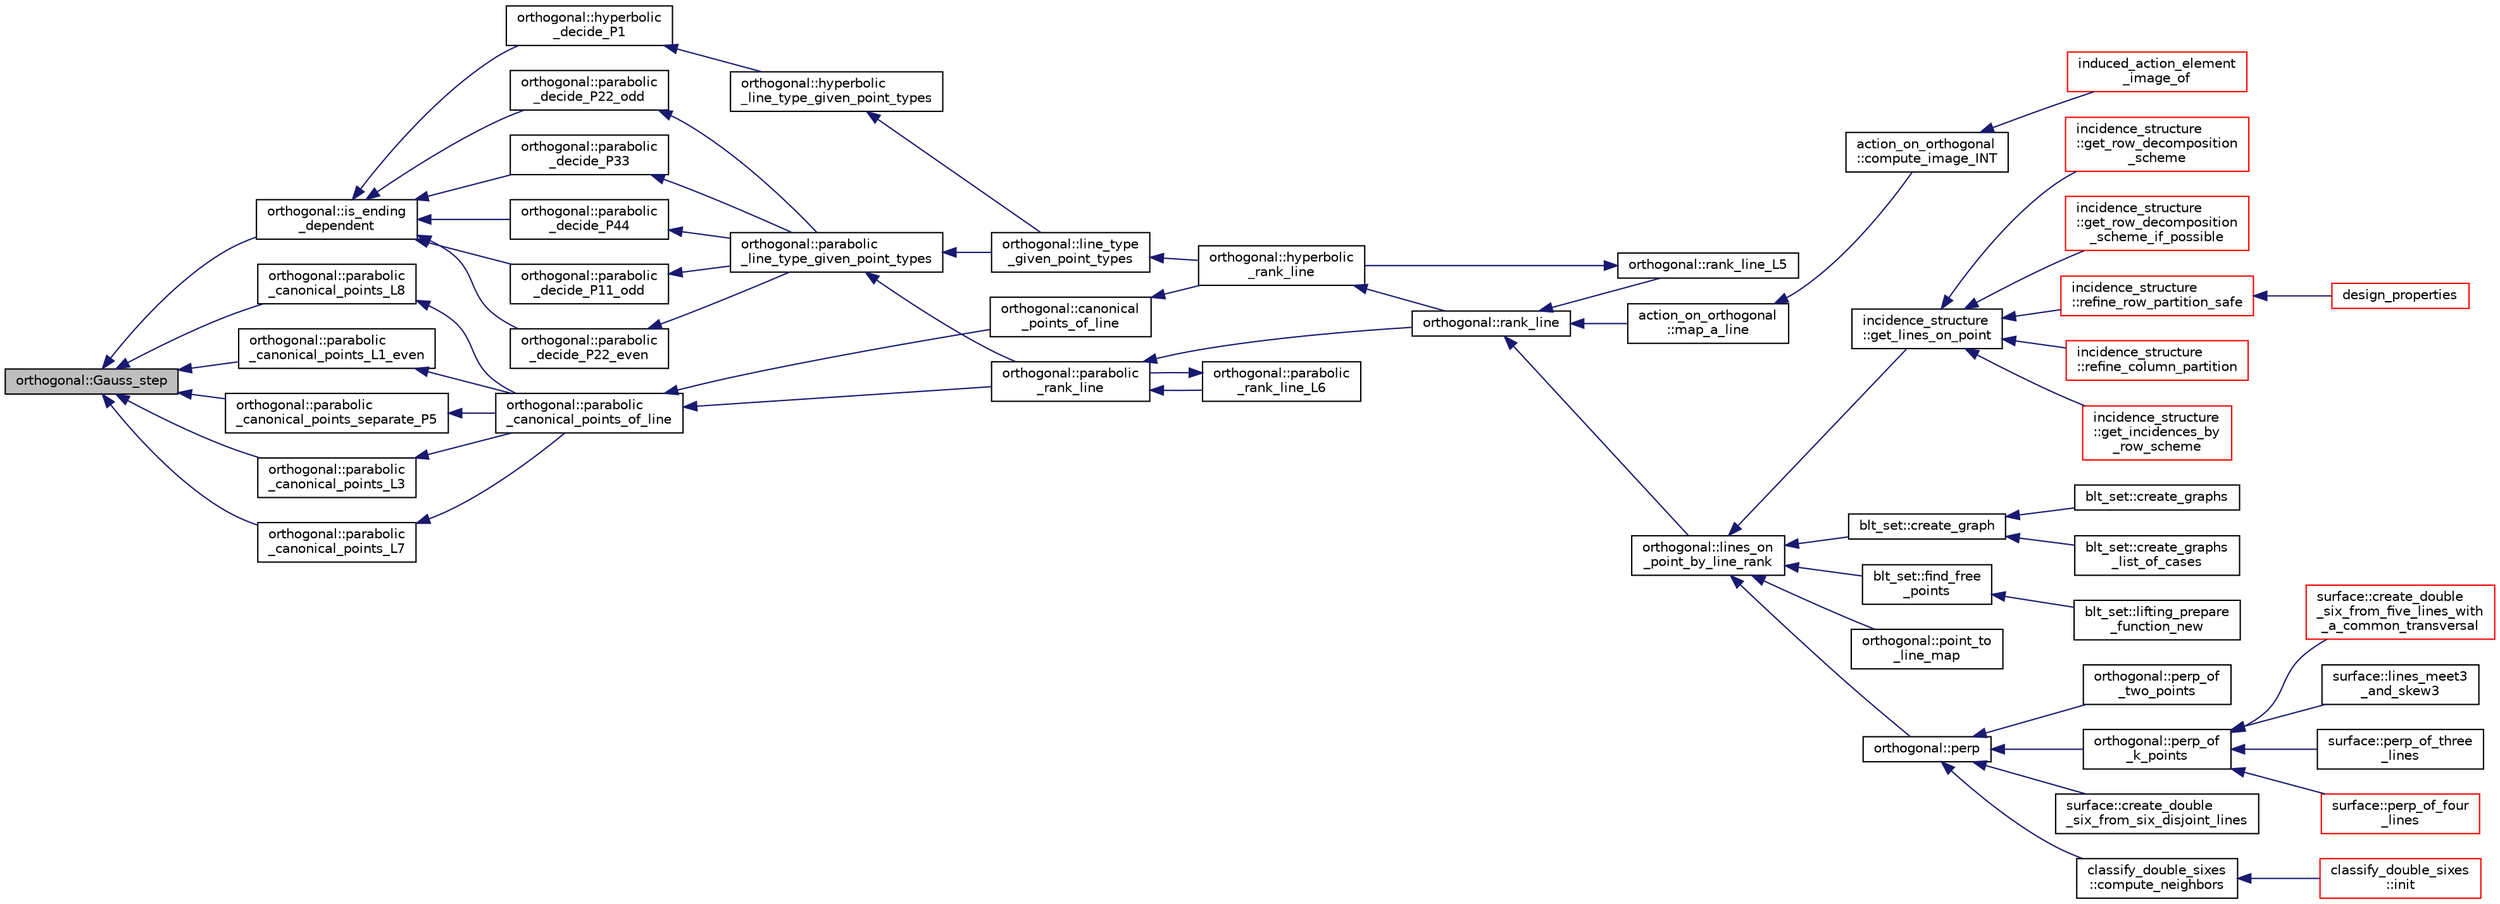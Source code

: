 digraph "orthogonal::Gauss_step"
{
  edge [fontname="Helvetica",fontsize="10",labelfontname="Helvetica",labelfontsize="10"];
  node [fontname="Helvetica",fontsize="10",shape=record];
  rankdir="LR";
  Node6226 [label="orthogonal::Gauss_step",height=0.2,width=0.4,color="black", fillcolor="grey75", style="filled", fontcolor="black"];
  Node6226 -> Node6227 [dir="back",color="midnightblue",fontsize="10",style="solid",fontname="Helvetica"];
  Node6227 [label="orthogonal::parabolic\l_canonical_points_L1_even",height=0.2,width=0.4,color="black", fillcolor="white", style="filled",URL="$d7/daa/classorthogonal.html#ab0b604545d072f29150a4004ca96444b"];
  Node6227 -> Node6228 [dir="back",color="midnightblue",fontsize="10",style="solid",fontname="Helvetica"];
  Node6228 [label="orthogonal::parabolic\l_canonical_points_of_line",height=0.2,width=0.4,color="black", fillcolor="white", style="filled",URL="$d7/daa/classorthogonal.html#a7f1b4034dcfc0c22f06242b179466594"];
  Node6228 -> Node6229 [dir="back",color="midnightblue",fontsize="10",style="solid",fontname="Helvetica"];
  Node6229 [label="orthogonal::canonical\l_points_of_line",height=0.2,width=0.4,color="black", fillcolor="white", style="filled",URL="$d7/daa/classorthogonal.html#a561d7c5426dcdb221a961ab2f0d89ae4"];
  Node6229 -> Node6230 [dir="back",color="midnightblue",fontsize="10",style="solid",fontname="Helvetica"];
  Node6230 [label="orthogonal::hyperbolic\l_rank_line",height=0.2,width=0.4,color="black", fillcolor="white", style="filled",URL="$d7/daa/classorthogonal.html#a2810f9a6851f445b03fdbfe2a888e9f5"];
  Node6230 -> Node6231 [dir="back",color="midnightblue",fontsize="10",style="solid",fontname="Helvetica"];
  Node6231 [label="orthogonal::rank_line",height=0.2,width=0.4,color="black", fillcolor="white", style="filled",URL="$d7/daa/classorthogonal.html#a5e1b5a3eb76840f425e71f25dabcd470"];
  Node6231 -> Node6232 [dir="back",color="midnightblue",fontsize="10",style="solid",fontname="Helvetica"];
  Node6232 [label="orthogonal::lines_on\l_point_by_line_rank",height=0.2,width=0.4,color="black", fillcolor="white", style="filled",URL="$d7/daa/classorthogonal.html#adc21874b6da3cd3585c704994fb538aa"];
  Node6232 -> Node6233 [dir="back",color="midnightblue",fontsize="10",style="solid",fontname="Helvetica"];
  Node6233 [label="blt_set::create_graph",height=0.2,width=0.4,color="black", fillcolor="white", style="filled",URL="$d1/d3d/classblt__set.html#ae92249ece99ffbc92e93e49cd5d5dccf"];
  Node6233 -> Node6234 [dir="back",color="midnightblue",fontsize="10",style="solid",fontname="Helvetica"];
  Node6234 [label="blt_set::create_graphs",height=0.2,width=0.4,color="black", fillcolor="white", style="filled",URL="$d1/d3d/classblt__set.html#a3f1d4a8ed15875c47b327949f26a4533"];
  Node6233 -> Node6235 [dir="back",color="midnightblue",fontsize="10",style="solid",fontname="Helvetica"];
  Node6235 [label="blt_set::create_graphs\l_list_of_cases",height=0.2,width=0.4,color="black", fillcolor="white", style="filled",URL="$d1/d3d/classblt__set.html#a91ad531d4154bd887182dbd6121476f3"];
  Node6232 -> Node6236 [dir="back",color="midnightblue",fontsize="10",style="solid",fontname="Helvetica"];
  Node6236 [label="blt_set::find_free\l_points",height=0.2,width=0.4,color="black", fillcolor="white", style="filled",URL="$d1/d3d/classblt__set.html#a71f82dd3dc4a901ea2a0949d2f1af302"];
  Node6236 -> Node6237 [dir="back",color="midnightblue",fontsize="10",style="solid",fontname="Helvetica"];
  Node6237 [label="blt_set::lifting_prepare\l_function_new",height=0.2,width=0.4,color="black", fillcolor="white", style="filled",URL="$d1/d3d/classblt__set.html#a1314b7c0a3b78ba54c0f61a397d8afce"];
  Node6232 -> Node6238 [dir="back",color="midnightblue",fontsize="10",style="solid",fontname="Helvetica"];
  Node6238 [label="orthogonal::point_to\l_line_map",height=0.2,width=0.4,color="black", fillcolor="white", style="filled",URL="$d7/daa/classorthogonal.html#a1eae48671390d1c251303be93b45f9e4"];
  Node6232 -> Node6239 [dir="back",color="midnightblue",fontsize="10",style="solid",fontname="Helvetica"];
  Node6239 [label="orthogonal::perp",height=0.2,width=0.4,color="black", fillcolor="white", style="filled",URL="$d7/daa/classorthogonal.html#ae80e0fa8d1e8caddb9afbb466e3d3189"];
  Node6239 -> Node6240 [dir="back",color="midnightblue",fontsize="10",style="solid",fontname="Helvetica"];
  Node6240 [label="orthogonal::perp_of\l_two_points",height=0.2,width=0.4,color="black", fillcolor="white", style="filled",URL="$d7/daa/classorthogonal.html#a6a05fef2e61ed508bff66d6728c58ec0"];
  Node6239 -> Node6241 [dir="back",color="midnightblue",fontsize="10",style="solid",fontname="Helvetica"];
  Node6241 [label="orthogonal::perp_of\l_k_points",height=0.2,width=0.4,color="black", fillcolor="white", style="filled",URL="$d7/daa/classorthogonal.html#a6a92a4680dc76bb289141fc5c765f5fb"];
  Node6241 -> Node6242 [dir="back",color="midnightblue",fontsize="10",style="solid",fontname="Helvetica"];
  Node6242 [label="surface::lines_meet3\l_and_skew3",height=0.2,width=0.4,color="black", fillcolor="white", style="filled",URL="$d5/d88/classsurface.html#af87ed9d20b980a89342f20c206ae5790"];
  Node6241 -> Node6243 [dir="back",color="midnightblue",fontsize="10",style="solid",fontname="Helvetica"];
  Node6243 [label="surface::perp_of_three\l_lines",height=0.2,width=0.4,color="black", fillcolor="white", style="filled",URL="$d5/d88/classsurface.html#aaa43449a367799d405821a1cd5a7e644"];
  Node6241 -> Node6244 [dir="back",color="midnightblue",fontsize="10",style="solid",fontname="Helvetica"];
  Node6244 [label="surface::perp_of_four\l_lines",height=0.2,width=0.4,color="red", fillcolor="white", style="filled",URL="$d5/d88/classsurface.html#a8da8a93f1fcbf344eb943869b0d488f1"];
  Node6241 -> Node6254 [dir="back",color="midnightblue",fontsize="10",style="solid",fontname="Helvetica"];
  Node6254 [label="surface::create_double\l_six_from_five_lines_with\l_a_common_transversal",height=0.2,width=0.4,color="red", fillcolor="white", style="filled",URL="$d5/d88/classsurface.html#a6d8fafa386893521305e016011d55673"];
  Node6239 -> Node6268 [dir="back",color="midnightblue",fontsize="10",style="solid",fontname="Helvetica"];
  Node6268 [label="surface::create_double\l_six_from_six_disjoint_lines",height=0.2,width=0.4,color="black", fillcolor="white", style="filled",URL="$d5/d88/classsurface.html#a4c44f0a33d709edee71537547880dd87"];
  Node6239 -> Node6269 [dir="back",color="midnightblue",fontsize="10",style="solid",fontname="Helvetica"];
  Node6269 [label="classify_double_sixes\l::compute_neighbors",height=0.2,width=0.4,color="black", fillcolor="white", style="filled",URL="$dd/d23/classclassify__double__sixes.html#a675e241052c36c58063ddcfc06d209b2"];
  Node6269 -> Node6248 [dir="back",color="midnightblue",fontsize="10",style="solid",fontname="Helvetica"];
  Node6248 [label="classify_double_sixes\l::init",height=0.2,width=0.4,color="red", fillcolor="white", style="filled",URL="$dd/d23/classclassify__double__sixes.html#a8c5c41d5124b35379d626480ff225f7b"];
  Node6232 -> Node6270 [dir="back",color="midnightblue",fontsize="10",style="solid",fontname="Helvetica"];
  Node6270 [label="incidence_structure\l::get_lines_on_point",height=0.2,width=0.4,color="black", fillcolor="white", style="filled",URL="$da/d8a/classincidence__structure.html#a09148fd9478525b4a65c8e44833d1861"];
  Node6270 -> Node6271 [dir="back",color="midnightblue",fontsize="10",style="solid",fontname="Helvetica"];
  Node6271 [label="incidence_structure\l::refine_row_partition_safe",height=0.2,width=0.4,color="red", fillcolor="white", style="filled",URL="$da/d8a/classincidence__structure.html#ae84b2dc0f1a0cd1f9acfadcae21e3745"];
  Node6271 -> Node6272 [dir="back",color="midnightblue",fontsize="10",style="solid",fontname="Helvetica"];
  Node6272 [label="design_properties",height=0.2,width=0.4,color="red", fillcolor="white", style="filled",URL="$d9/dc2/apps_2combinatorics_2design_8_c.html#a7d7aac893d68b4a25d1ab91b57ae2af1"];
  Node6270 -> Node6293 [dir="back",color="midnightblue",fontsize="10",style="solid",fontname="Helvetica"];
  Node6293 [label="incidence_structure\l::refine_column_partition",height=0.2,width=0.4,color="red", fillcolor="white", style="filled",URL="$da/d8a/classincidence__structure.html#ac262f307c1531d67496129dc7890cda4"];
  Node6270 -> Node6298 [dir="back",color="midnightblue",fontsize="10",style="solid",fontname="Helvetica"];
  Node6298 [label="incidence_structure\l::get_incidences_by\l_row_scheme",height=0.2,width=0.4,color="red", fillcolor="white", style="filled",URL="$da/d8a/classincidence__structure.html#addab249e03244133841bd793389c792c"];
  Node6270 -> Node6302 [dir="back",color="midnightblue",fontsize="10",style="solid",fontname="Helvetica"];
  Node6302 [label="incidence_structure\l::get_row_decomposition\l_scheme",height=0.2,width=0.4,color="red", fillcolor="white", style="filled",URL="$da/d8a/classincidence__structure.html#aa0ad04253ba8e75bb15900ee8b01c9aa"];
  Node6270 -> Node6313 [dir="back",color="midnightblue",fontsize="10",style="solid",fontname="Helvetica"];
  Node6313 [label="incidence_structure\l::get_row_decomposition\l_scheme_if_possible",height=0.2,width=0.4,color="red", fillcolor="white", style="filled",URL="$da/d8a/classincidence__structure.html#ac93d2a6419b0fca3f25f101c5f08caf5"];
  Node6231 -> Node6315 [dir="back",color="midnightblue",fontsize="10",style="solid",fontname="Helvetica"];
  Node6315 [label="orthogonal::rank_line_L5",height=0.2,width=0.4,color="black", fillcolor="white", style="filled",URL="$d7/daa/classorthogonal.html#a80bcc065004ef76b70cef437fff6f54c"];
  Node6315 -> Node6230 [dir="back",color="midnightblue",fontsize="10",style="solid",fontname="Helvetica"];
  Node6231 -> Node6316 [dir="back",color="midnightblue",fontsize="10",style="solid",fontname="Helvetica"];
  Node6316 [label="action_on_orthogonal\l::map_a_line",height=0.2,width=0.4,color="black", fillcolor="white", style="filled",URL="$dc/d87/classaction__on__orthogonal.html#ac7e41a4bbc9e0f2813f2f7030f3ed177"];
  Node6316 -> Node6317 [dir="back",color="midnightblue",fontsize="10",style="solid",fontname="Helvetica"];
  Node6317 [label="action_on_orthogonal\l::compute_image_INT",height=0.2,width=0.4,color="black", fillcolor="white", style="filled",URL="$dc/d87/classaction__on__orthogonal.html#a53cee5a150163f7614151b9cd1fc06f3"];
  Node6317 -> Node6318 [dir="back",color="midnightblue",fontsize="10",style="solid",fontname="Helvetica"];
  Node6318 [label="induced_action_element\l_image_of",height=0.2,width=0.4,color="red", fillcolor="white", style="filled",URL="$d3/d27/interface_8_c.html#a821850d6c3988dd122de0489cd36f0f0"];
  Node6228 -> Node6518 [dir="back",color="midnightblue",fontsize="10",style="solid",fontname="Helvetica"];
  Node6518 [label="orthogonal::parabolic\l_rank_line",height=0.2,width=0.4,color="black", fillcolor="white", style="filled",URL="$d7/daa/classorthogonal.html#a7df334ceca90bc5b90c56354dbaf45c9"];
  Node6518 -> Node6231 [dir="back",color="midnightblue",fontsize="10",style="solid",fontname="Helvetica"];
  Node6518 -> Node6519 [dir="back",color="midnightblue",fontsize="10",style="solid",fontname="Helvetica"];
  Node6519 [label="orthogonal::parabolic\l_rank_line_L6",height=0.2,width=0.4,color="black", fillcolor="white", style="filled",URL="$d7/daa/classorthogonal.html#ab242f864cc2a012dee7c379649d2e566"];
  Node6519 -> Node6518 [dir="back",color="midnightblue",fontsize="10",style="solid",fontname="Helvetica"];
  Node6226 -> Node6520 [dir="back",color="midnightblue",fontsize="10",style="solid",fontname="Helvetica"];
  Node6520 [label="orthogonal::parabolic\l_canonical_points_separate_P5",height=0.2,width=0.4,color="black", fillcolor="white", style="filled",URL="$d7/daa/classorthogonal.html#a8d0027eb77931aa6f8651f392b9b4e79"];
  Node6520 -> Node6228 [dir="back",color="midnightblue",fontsize="10",style="solid",fontname="Helvetica"];
  Node6226 -> Node6521 [dir="back",color="midnightblue",fontsize="10",style="solid",fontname="Helvetica"];
  Node6521 [label="orthogonal::parabolic\l_canonical_points_L3",height=0.2,width=0.4,color="black", fillcolor="white", style="filled",URL="$d7/daa/classorthogonal.html#a753ec2a388f3b866bd96928051911802"];
  Node6521 -> Node6228 [dir="back",color="midnightblue",fontsize="10",style="solid",fontname="Helvetica"];
  Node6226 -> Node6522 [dir="back",color="midnightblue",fontsize="10",style="solid",fontname="Helvetica"];
  Node6522 [label="orthogonal::parabolic\l_canonical_points_L7",height=0.2,width=0.4,color="black", fillcolor="white", style="filled",URL="$d7/daa/classorthogonal.html#a24a02b853a67fddf218aa24a185506eb"];
  Node6522 -> Node6228 [dir="back",color="midnightblue",fontsize="10",style="solid",fontname="Helvetica"];
  Node6226 -> Node6523 [dir="back",color="midnightblue",fontsize="10",style="solid",fontname="Helvetica"];
  Node6523 [label="orthogonal::parabolic\l_canonical_points_L8",height=0.2,width=0.4,color="black", fillcolor="white", style="filled",URL="$d7/daa/classorthogonal.html#ad6539385a01fde3384fa94fd4256ee38"];
  Node6523 -> Node6228 [dir="back",color="midnightblue",fontsize="10",style="solid",fontname="Helvetica"];
  Node6226 -> Node6524 [dir="back",color="midnightblue",fontsize="10",style="solid",fontname="Helvetica"];
  Node6524 [label="orthogonal::is_ending\l_dependent",height=0.2,width=0.4,color="black", fillcolor="white", style="filled",URL="$d7/daa/classorthogonal.html#ac73b14e7da4d8a1a84750c345dfabd99"];
  Node6524 -> Node6525 [dir="back",color="midnightblue",fontsize="10",style="solid",fontname="Helvetica"];
  Node6525 [label="orthogonal::hyperbolic\l_decide_P1",height=0.2,width=0.4,color="black", fillcolor="white", style="filled",URL="$d7/daa/classorthogonal.html#a5029e837107b4b67481a4a26043f4443"];
  Node6525 -> Node6526 [dir="back",color="midnightblue",fontsize="10",style="solid",fontname="Helvetica"];
  Node6526 [label="orthogonal::hyperbolic\l_line_type_given_point_types",height=0.2,width=0.4,color="black", fillcolor="white", style="filled",URL="$d7/daa/classorthogonal.html#a15c1b4ccef6201476a9f7618e642eada"];
  Node6526 -> Node6527 [dir="back",color="midnightblue",fontsize="10",style="solid",fontname="Helvetica"];
  Node6527 [label="orthogonal::line_type\l_given_point_types",height=0.2,width=0.4,color="black", fillcolor="white", style="filled",URL="$d7/daa/classorthogonal.html#abffd6b3e0d545fbe7799a2e2c1038aba"];
  Node6527 -> Node6230 [dir="back",color="midnightblue",fontsize="10",style="solid",fontname="Helvetica"];
  Node6524 -> Node6528 [dir="back",color="midnightblue",fontsize="10",style="solid",fontname="Helvetica"];
  Node6528 [label="orthogonal::parabolic\l_decide_P11_odd",height=0.2,width=0.4,color="black", fillcolor="white", style="filled",URL="$d7/daa/classorthogonal.html#a332147c62a37d11f4c3bbb7e83437e29"];
  Node6528 -> Node6529 [dir="back",color="midnightblue",fontsize="10",style="solid",fontname="Helvetica"];
  Node6529 [label="orthogonal::parabolic\l_line_type_given_point_types",height=0.2,width=0.4,color="black", fillcolor="white", style="filled",URL="$d7/daa/classorthogonal.html#af1894e9b4951ea3b58fafaec8e1314d4"];
  Node6529 -> Node6527 [dir="back",color="midnightblue",fontsize="10",style="solid",fontname="Helvetica"];
  Node6529 -> Node6518 [dir="back",color="midnightblue",fontsize="10",style="solid",fontname="Helvetica"];
  Node6524 -> Node6530 [dir="back",color="midnightblue",fontsize="10",style="solid",fontname="Helvetica"];
  Node6530 [label="orthogonal::parabolic\l_decide_P22_even",height=0.2,width=0.4,color="black", fillcolor="white", style="filled",URL="$d7/daa/classorthogonal.html#ae129c5beaabede756c4387aeb9c81854"];
  Node6530 -> Node6529 [dir="back",color="midnightblue",fontsize="10",style="solid",fontname="Helvetica"];
  Node6524 -> Node6531 [dir="back",color="midnightblue",fontsize="10",style="solid",fontname="Helvetica"];
  Node6531 [label="orthogonal::parabolic\l_decide_P22_odd",height=0.2,width=0.4,color="black", fillcolor="white", style="filled",URL="$d7/daa/classorthogonal.html#a621c30eb1f8131e8b29b240bd0a2b051"];
  Node6531 -> Node6529 [dir="back",color="midnightblue",fontsize="10",style="solid",fontname="Helvetica"];
  Node6524 -> Node6532 [dir="back",color="midnightblue",fontsize="10",style="solid",fontname="Helvetica"];
  Node6532 [label="orthogonal::parabolic\l_decide_P33",height=0.2,width=0.4,color="black", fillcolor="white", style="filled",URL="$d7/daa/classorthogonal.html#ab6af5eb5e517bf200419ae2cb0995f03"];
  Node6532 -> Node6529 [dir="back",color="midnightblue",fontsize="10",style="solid",fontname="Helvetica"];
  Node6524 -> Node6533 [dir="back",color="midnightblue",fontsize="10",style="solid",fontname="Helvetica"];
  Node6533 [label="orthogonal::parabolic\l_decide_P44",height=0.2,width=0.4,color="black", fillcolor="white", style="filled",URL="$d7/daa/classorthogonal.html#a921eec6bede3574fd47497377a82c252"];
  Node6533 -> Node6529 [dir="back",color="midnightblue",fontsize="10",style="solid",fontname="Helvetica"];
}
